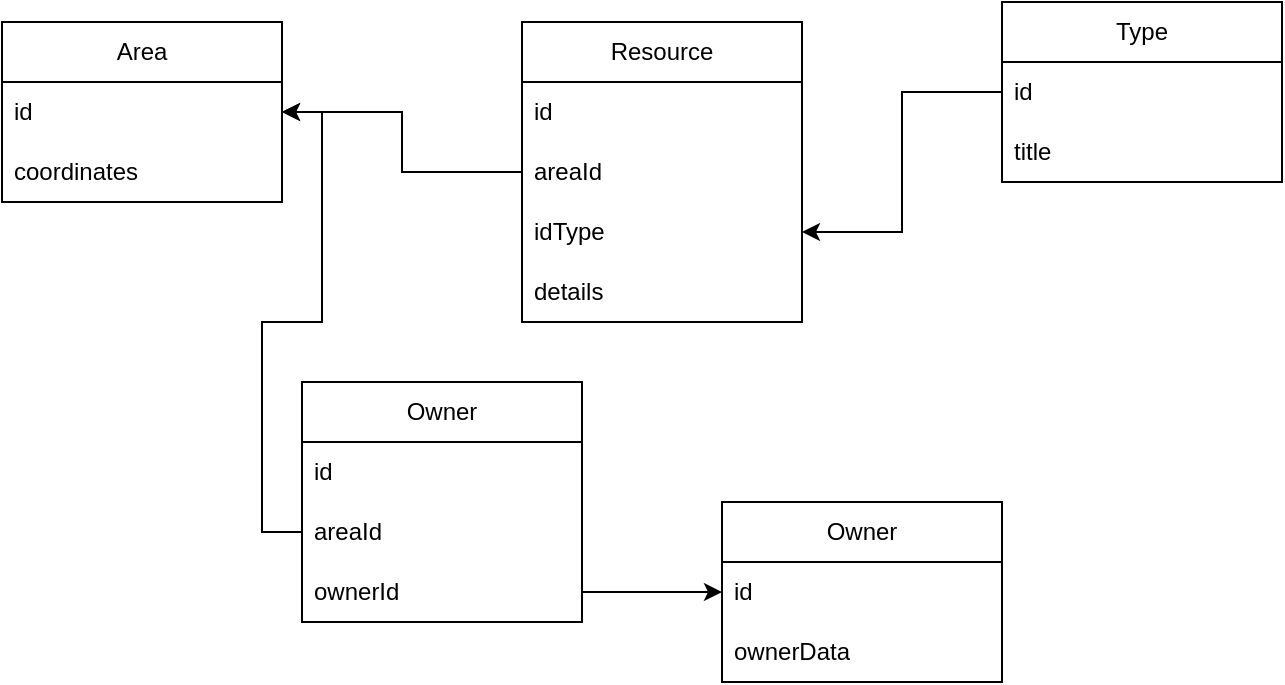 <mxfile version="22.1.4" type="device">
  <diagram name="Страница — 1" id="5Z-4UBPgMUzSzKH-ioyB">
    <mxGraphModel dx="800" dy="482" grid="1" gridSize="10" guides="1" tooltips="1" connect="1" arrows="1" fold="1" page="1" pageScale="1" pageWidth="827" pageHeight="1169" math="0" shadow="0">
      <root>
        <mxCell id="0" />
        <mxCell id="1" parent="0" />
        <mxCell id="QvRab4HxxTvgvZS7Knd2-6" value="Area" style="swimlane;fontStyle=0;childLayout=stackLayout;horizontal=1;startSize=30;horizontalStack=0;resizeParent=1;resizeParentMax=0;resizeLast=0;collapsible=1;marginBottom=0;whiteSpace=wrap;html=1;" vertex="1" parent="1">
          <mxGeometry x="70" y="210" width="140" height="90" as="geometry" />
        </mxCell>
        <mxCell id="QvRab4HxxTvgvZS7Knd2-7" value="id" style="text;strokeColor=none;fillColor=none;align=left;verticalAlign=middle;spacingLeft=4;spacingRight=4;overflow=hidden;points=[[0,0.5],[1,0.5]];portConstraint=eastwest;rotatable=0;whiteSpace=wrap;html=1;" vertex="1" parent="QvRab4HxxTvgvZS7Knd2-6">
          <mxGeometry y="30" width="140" height="30" as="geometry" />
        </mxCell>
        <mxCell id="QvRab4HxxTvgvZS7Knd2-8" value="coordinates" style="text;strokeColor=none;fillColor=none;align=left;verticalAlign=middle;spacingLeft=4;spacingRight=4;overflow=hidden;points=[[0,0.5],[1,0.5]];portConstraint=eastwest;rotatable=0;whiteSpace=wrap;html=1;" vertex="1" parent="QvRab4HxxTvgvZS7Knd2-6">
          <mxGeometry y="60" width="140" height="30" as="geometry" />
        </mxCell>
        <mxCell id="QvRab4HxxTvgvZS7Knd2-10" value="Resource" style="swimlane;fontStyle=0;childLayout=stackLayout;horizontal=1;startSize=30;horizontalStack=0;resizeParent=1;resizeParentMax=0;resizeLast=0;collapsible=1;marginBottom=0;whiteSpace=wrap;html=1;" vertex="1" parent="1">
          <mxGeometry x="330" y="210" width="140" height="150" as="geometry" />
        </mxCell>
        <mxCell id="QvRab4HxxTvgvZS7Knd2-11" value="id" style="text;strokeColor=none;fillColor=none;align=left;verticalAlign=middle;spacingLeft=4;spacingRight=4;overflow=hidden;points=[[0,0.5],[1,0.5]];portConstraint=eastwest;rotatable=0;whiteSpace=wrap;html=1;" vertex="1" parent="QvRab4HxxTvgvZS7Knd2-10">
          <mxGeometry y="30" width="140" height="30" as="geometry" />
        </mxCell>
        <mxCell id="QvRab4HxxTvgvZS7Knd2-12" value="areaId" style="text;strokeColor=none;fillColor=none;align=left;verticalAlign=middle;spacingLeft=4;spacingRight=4;overflow=hidden;points=[[0,0.5],[1,0.5]];portConstraint=eastwest;rotatable=0;whiteSpace=wrap;html=1;" vertex="1" parent="QvRab4HxxTvgvZS7Knd2-10">
          <mxGeometry y="60" width="140" height="30" as="geometry" />
        </mxCell>
        <mxCell id="QvRab4HxxTvgvZS7Knd2-15" value="idType" style="text;strokeColor=none;fillColor=none;align=left;verticalAlign=middle;spacingLeft=4;spacingRight=4;overflow=hidden;points=[[0,0.5],[1,0.5]];portConstraint=eastwest;rotatable=0;whiteSpace=wrap;html=1;" vertex="1" parent="QvRab4HxxTvgvZS7Knd2-10">
          <mxGeometry y="90" width="140" height="30" as="geometry" />
        </mxCell>
        <mxCell id="QvRab4HxxTvgvZS7Knd2-22" value="details" style="text;strokeColor=none;fillColor=none;align=left;verticalAlign=middle;spacingLeft=4;spacingRight=4;overflow=hidden;points=[[0,0.5],[1,0.5]];portConstraint=eastwest;rotatable=0;whiteSpace=wrap;html=1;" vertex="1" parent="QvRab4HxxTvgvZS7Knd2-10">
          <mxGeometry y="120" width="140" height="30" as="geometry" />
        </mxCell>
        <mxCell id="QvRab4HxxTvgvZS7Knd2-14" style="edgeStyle=orthogonalEdgeStyle;rounded=0;orthogonalLoop=1;jettySize=auto;html=1;entryX=1;entryY=0.5;entryDx=0;entryDy=0;" edge="1" parent="1" source="QvRab4HxxTvgvZS7Knd2-12" target="QvRab4HxxTvgvZS7Knd2-7">
          <mxGeometry relative="1" as="geometry" />
        </mxCell>
        <mxCell id="QvRab4HxxTvgvZS7Knd2-17" value="Type" style="swimlane;fontStyle=0;childLayout=stackLayout;horizontal=1;startSize=30;horizontalStack=0;resizeParent=1;resizeParentMax=0;resizeLast=0;collapsible=1;marginBottom=0;whiteSpace=wrap;html=1;" vertex="1" parent="1">
          <mxGeometry x="570" y="200" width="140" height="90" as="geometry" />
        </mxCell>
        <mxCell id="QvRab4HxxTvgvZS7Knd2-18" value="id" style="text;strokeColor=none;fillColor=none;align=left;verticalAlign=middle;spacingLeft=4;spacingRight=4;overflow=hidden;points=[[0,0.5],[1,0.5]];portConstraint=eastwest;rotatable=0;whiteSpace=wrap;html=1;" vertex="1" parent="QvRab4HxxTvgvZS7Knd2-17">
          <mxGeometry y="30" width="140" height="30" as="geometry" />
        </mxCell>
        <mxCell id="QvRab4HxxTvgvZS7Knd2-19" value="title" style="text;strokeColor=none;fillColor=none;align=left;verticalAlign=middle;spacingLeft=4;spacingRight=4;overflow=hidden;points=[[0,0.5],[1,0.5]];portConstraint=eastwest;rotatable=0;whiteSpace=wrap;html=1;" vertex="1" parent="QvRab4HxxTvgvZS7Knd2-17">
          <mxGeometry y="60" width="140" height="30" as="geometry" />
        </mxCell>
        <mxCell id="QvRab4HxxTvgvZS7Knd2-21" style="edgeStyle=orthogonalEdgeStyle;rounded=0;orthogonalLoop=1;jettySize=auto;html=1;entryX=1;entryY=0.5;entryDx=0;entryDy=0;" edge="1" parent="1" source="QvRab4HxxTvgvZS7Knd2-18" target="QvRab4HxxTvgvZS7Knd2-15">
          <mxGeometry relative="1" as="geometry" />
        </mxCell>
        <mxCell id="QvRab4HxxTvgvZS7Knd2-23" value="Owner" style="swimlane;fontStyle=0;childLayout=stackLayout;horizontal=1;startSize=30;horizontalStack=0;resizeParent=1;resizeParentMax=0;resizeLast=0;collapsible=1;marginBottom=0;whiteSpace=wrap;html=1;" vertex="1" parent="1">
          <mxGeometry x="430" y="450" width="140" height="90" as="geometry" />
        </mxCell>
        <mxCell id="QvRab4HxxTvgvZS7Knd2-24" value="id" style="text;strokeColor=none;fillColor=none;align=left;verticalAlign=middle;spacingLeft=4;spacingRight=4;overflow=hidden;points=[[0,0.5],[1,0.5]];portConstraint=eastwest;rotatable=0;whiteSpace=wrap;html=1;" vertex="1" parent="QvRab4HxxTvgvZS7Knd2-23">
          <mxGeometry y="30" width="140" height="30" as="geometry" />
        </mxCell>
        <mxCell id="QvRab4HxxTvgvZS7Knd2-27" value="ownerData" style="text;strokeColor=none;fillColor=none;align=left;verticalAlign=middle;spacingLeft=4;spacingRight=4;overflow=hidden;points=[[0,0.5],[1,0.5]];portConstraint=eastwest;rotatable=0;whiteSpace=wrap;html=1;" vertex="1" parent="QvRab4HxxTvgvZS7Knd2-23">
          <mxGeometry y="60" width="140" height="30" as="geometry" />
        </mxCell>
        <mxCell id="QvRab4HxxTvgvZS7Knd2-28" value="Owner" style="swimlane;fontStyle=0;childLayout=stackLayout;horizontal=1;startSize=30;horizontalStack=0;resizeParent=1;resizeParentMax=0;resizeLast=0;collapsible=1;marginBottom=0;whiteSpace=wrap;html=1;" vertex="1" parent="1">
          <mxGeometry x="220" y="390" width="140" height="120" as="geometry" />
        </mxCell>
        <mxCell id="QvRab4HxxTvgvZS7Knd2-29" value="id" style="text;strokeColor=none;fillColor=none;align=left;verticalAlign=middle;spacingLeft=4;spacingRight=4;overflow=hidden;points=[[0,0.5],[1,0.5]];portConstraint=eastwest;rotatable=0;whiteSpace=wrap;html=1;" vertex="1" parent="QvRab4HxxTvgvZS7Knd2-28">
          <mxGeometry y="30" width="140" height="30" as="geometry" />
        </mxCell>
        <mxCell id="QvRab4HxxTvgvZS7Knd2-30" value="areaId" style="text;strokeColor=none;fillColor=none;align=left;verticalAlign=middle;spacingLeft=4;spacingRight=4;overflow=hidden;points=[[0,0.5],[1,0.5]];portConstraint=eastwest;rotatable=0;whiteSpace=wrap;html=1;" vertex="1" parent="QvRab4HxxTvgvZS7Knd2-28">
          <mxGeometry y="60" width="140" height="30" as="geometry" />
        </mxCell>
        <mxCell id="QvRab4HxxTvgvZS7Knd2-31" value="ownerId" style="text;strokeColor=none;fillColor=none;align=left;verticalAlign=middle;spacingLeft=4;spacingRight=4;overflow=hidden;points=[[0,0.5],[1,0.5]];portConstraint=eastwest;rotatable=0;whiteSpace=wrap;html=1;" vertex="1" parent="QvRab4HxxTvgvZS7Knd2-28">
          <mxGeometry y="90" width="140" height="30" as="geometry" />
        </mxCell>
        <mxCell id="QvRab4HxxTvgvZS7Knd2-32" style="edgeStyle=orthogonalEdgeStyle;rounded=0;orthogonalLoop=1;jettySize=auto;html=1;entryX=1;entryY=0.5;entryDx=0;entryDy=0;" edge="1" parent="1" source="QvRab4HxxTvgvZS7Knd2-30" target="QvRab4HxxTvgvZS7Knd2-7">
          <mxGeometry relative="1" as="geometry" />
        </mxCell>
        <mxCell id="QvRab4HxxTvgvZS7Knd2-33" style="edgeStyle=orthogonalEdgeStyle;rounded=0;orthogonalLoop=1;jettySize=auto;html=1;entryX=0;entryY=0.5;entryDx=0;entryDy=0;" edge="1" parent="1" source="QvRab4HxxTvgvZS7Knd2-31" target="QvRab4HxxTvgvZS7Knd2-24">
          <mxGeometry relative="1" as="geometry" />
        </mxCell>
      </root>
    </mxGraphModel>
  </diagram>
</mxfile>
